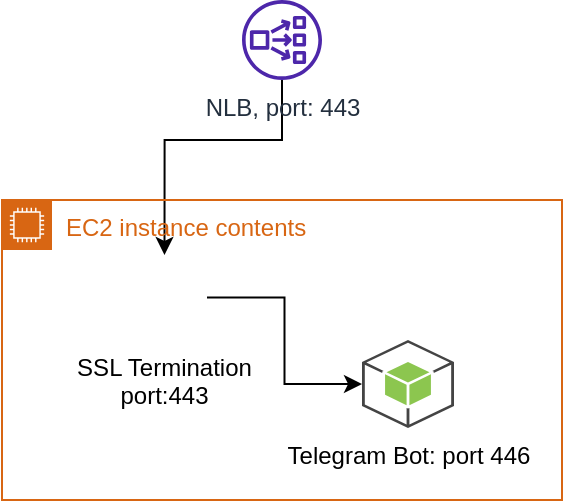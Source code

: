 <mxfile version="18.1.3" type="device"><diagram id="HIzfWok_jGpbZYn5CXBR" name="Page-1"><mxGraphModel dx="946" dy="672" grid="1" gridSize="10" guides="1" tooltips="1" connect="1" arrows="1" fold="1" page="1" pageScale="1" pageWidth="1169" pageHeight="827" math="0" shadow="0"><root><mxCell id="0"/><mxCell id="1" parent="0"/><mxCell id="aTkfn8w_htHElVoPqIIE-5" style="edgeStyle=orthogonalEdgeStyle;rounded=0;orthogonalLoop=1;jettySize=auto;html=1;entryX=0.5;entryY=0;entryDx=0;entryDy=0;" parent="1" source="aTkfn8w_htHElVoPqIIE-1" target="aTkfn8w_htHElVoPqIIE-3" edge="1"><mxGeometry relative="1" as="geometry"><Array as="points"><mxPoint x="360" y="170"/><mxPoint x="301" y="170"/></Array></mxGeometry></mxCell><mxCell id="aTkfn8w_htHElVoPqIIE-1" value="NLB, port: 443" style="sketch=0;outlineConnect=0;fontColor=#232F3E;gradientColor=none;fillColor=#4D27AA;strokeColor=none;dashed=0;verticalLabelPosition=bottom;verticalAlign=top;align=center;html=1;fontSize=12;fontStyle=0;aspect=fixed;pointerEvents=1;shape=mxgraph.aws4.network_load_balancer;" parent="1" vertex="1"><mxGeometry x="340" y="100" width="40" height="40" as="geometry"/></mxCell><mxCell id="aTkfn8w_htHElVoPqIIE-2" value="EC2 instance contents" style="points=[[0,0],[0.25,0],[0.5,0],[0.75,0],[1,0],[1,0.25],[1,0.5],[1,0.75],[1,1],[0.75,1],[0.5,1],[0.25,1],[0,1],[0,0.75],[0,0.5],[0,0.25]];outlineConnect=0;gradientColor=none;html=1;whiteSpace=wrap;fontSize=12;fontStyle=0;container=1;pointerEvents=0;collapsible=0;recursiveResize=0;shape=mxgraph.aws4.group;grIcon=mxgraph.aws4.group_ec2_instance_contents;strokeColor=#D86613;fillColor=none;verticalAlign=top;align=left;spacingLeft=30;fontColor=#D86613;dashed=0;" parent="1" vertex="1"><mxGeometry x="220" y="200" width="280" height="150" as="geometry"/></mxCell><mxCell id="aTkfn8w_htHElVoPqIIE-6" style="edgeStyle=orthogonalEdgeStyle;rounded=0;orthogonalLoop=1;jettySize=auto;html=1;" parent="aTkfn8w_htHElVoPqIIE-2" source="aTkfn8w_htHElVoPqIIE-3" target="aTkfn8w_htHElVoPqIIE-4" edge="1"><mxGeometry relative="1" as="geometry"/></mxCell><mxCell id="aTkfn8w_htHElVoPqIIE-3" value="SSL Termination&#10;port:443" style="shape=image;verticalLabelPosition=bottom;labelBackgroundColor=default;verticalAlign=top;aspect=fixed;imageAspect=0;image=https://www.svgrepo.com/show/373924/nginx.svg;" parent="aTkfn8w_htHElVoPqIIE-2" vertex="1"><mxGeometry x="60" y="27.5" width="42.5" height="42.5" as="geometry"/></mxCell><mxCell id="aTkfn8w_htHElVoPqIIE-4" value="Telegram Bot: port 446" style="outlineConnect=0;dashed=0;verticalLabelPosition=bottom;verticalAlign=top;align=center;html=1;shape=mxgraph.aws3.android;fillColor=#8CC64F;gradientColor=none;" parent="aTkfn8w_htHElVoPqIIE-2" vertex="1"><mxGeometry x="180" y="70" width="46" height="44" as="geometry"/></mxCell></root></mxGraphModel></diagram></mxfile>
